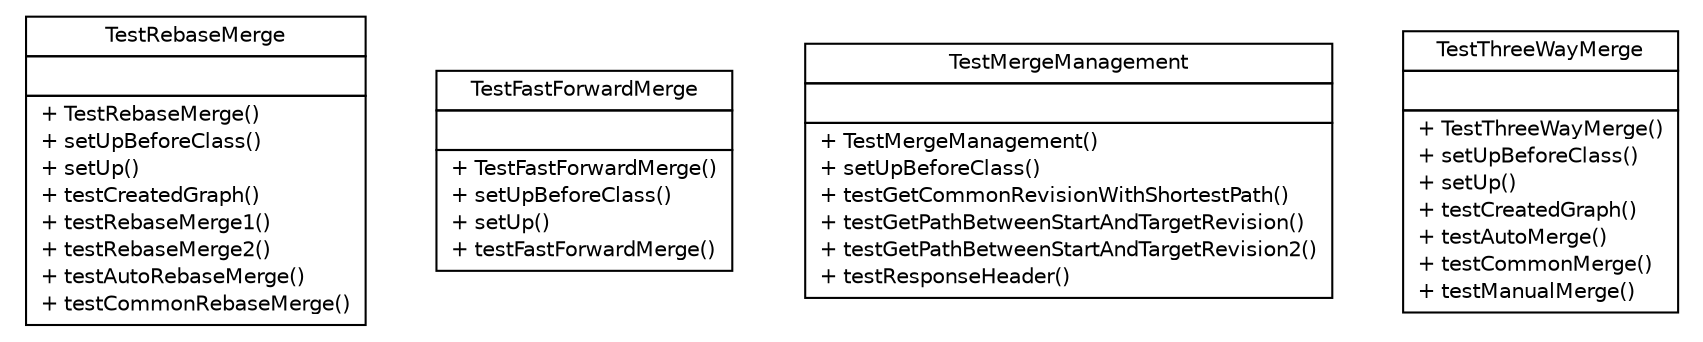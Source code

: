 #!/usr/local/bin/dot
#
# Class diagram 
# Generated by UMLGraph version R5_6-24-gf6e263 (http://www.umlgraph.org/)
#

digraph G {
	edge [fontname="Helvetica",fontsize=10,labelfontname="Helvetica",labelfontsize=10];
	node [fontname="Helvetica",fontsize=10,shape=plaintext];
	nodesep=0.25;
	ranksep=0.5;
	// de.tud.plt.r43ples.test.merge.TestRebaseMerge
	c41 [label=<<table title="de.tud.plt.r43ples.test.merge.TestRebaseMerge" border="0" cellborder="1" cellspacing="0" cellpadding="2" port="p" href="./TestRebaseMerge.html">
		<tr><td><table border="0" cellspacing="0" cellpadding="1">
<tr><td align="center" balign="center"> TestRebaseMerge </td></tr>
		</table></td></tr>
		<tr><td><table border="0" cellspacing="0" cellpadding="1">
<tr><td align="left" balign="left">  </td></tr>
		</table></td></tr>
		<tr><td><table border="0" cellspacing="0" cellpadding="1">
<tr><td align="left" balign="left"> + TestRebaseMerge() </td></tr>
<tr><td align="left" balign="left"> + setUpBeforeClass() </td></tr>
<tr><td align="left" balign="left"> + setUp() </td></tr>
<tr><td align="left" balign="left"> + testCreatedGraph() </td></tr>
<tr><td align="left" balign="left"> + testRebaseMerge1() </td></tr>
<tr><td align="left" balign="left"> + testRebaseMerge2() </td></tr>
<tr><td align="left" balign="left"> + testAutoRebaseMerge() </td></tr>
<tr><td align="left" balign="left"> + testCommonRebaseMerge() </td></tr>
		</table></td></tr>
		</table>>, URL="./TestRebaseMerge.html", fontname="Helvetica", fontcolor="black", fontsize=10.0];
	// de.tud.plt.r43ples.test.merge.TestFastForwardMerge
	c42 [label=<<table title="de.tud.plt.r43ples.test.merge.TestFastForwardMerge" border="0" cellborder="1" cellspacing="0" cellpadding="2" port="p" href="./TestFastForwardMerge.html">
		<tr><td><table border="0" cellspacing="0" cellpadding="1">
<tr><td align="center" balign="center"> TestFastForwardMerge </td></tr>
		</table></td></tr>
		<tr><td><table border="0" cellspacing="0" cellpadding="1">
<tr><td align="left" balign="left">  </td></tr>
		</table></td></tr>
		<tr><td><table border="0" cellspacing="0" cellpadding="1">
<tr><td align="left" balign="left"> + TestFastForwardMerge() </td></tr>
<tr><td align="left" balign="left"> + setUpBeforeClass() </td></tr>
<tr><td align="left" balign="left"> + setUp() </td></tr>
<tr><td align="left" balign="left"> + testFastForwardMerge() </td></tr>
		</table></td></tr>
		</table>>, URL="./TestFastForwardMerge.html", fontname="Helvetica", fontcolor="black", fontsize=10.0];
	// de.tud.plt.r43ples.test.merge.TestMergeManagement
	c43 [label=<<table title="de.tud.plt.r43ples.test.merge.TestMergeManagement" border="0" cellborder="1" cellspacing="0" cellpadding="2" port="p" href="./TestMergeManagement.html">
		<tr><td><table border="0" cellspacing="0" cellpadding="1">
<tr><td align="center" balign="center"> TestMergeManagement </td></tr>
		</table></td></tr>
		<tr><td><table border="0" cellspacing="0" cellpadding="1">
<tr><td align="left" balign="left">  </td></tr>
		</table></td></tr>
		<tr><td><table border="0" cellspacing="0" cellpadding="1">
<tr><td align="left" balign="left"> + TestMergeManagement() </td></tr>
<tr><td align="left" balign="left"> + setUpBeforeClass() </td></tr>
<tr><td align="left" balign="left"> + testGetCommonRevisionWithShortestPath() </td></tr>
<tr><td align="left" balign="left"> + testGetPathBetweenStartAndTargetRevision() </td></tr>
<tr><td align="left" balign="left"> + testGetPathBetweenStartAndTargetRevision2() </td></tr>
<tr><td align="left" balign="left"> + testResponseHeader() </td></tr>
		</table></td></tr>
		</table>>, URL="./TestMergeManagement.html", fontname="Helvetica", fontcolor="black", fontsize=10.0];
	// de.tud.plt.r43ples.test.merge.TestThreeWayMerge
	c44 [label=<<table title="de.tud.plt.r43ples.test.merge.TestThreeWayMerge" border="0" cellborder="1" cellspacing="0" cellpadding="2" port="p" href="./TestThreeWayMerge.html">
		<tr><td><table border="0" cellspacing="0" cellpadding="1">
<tr><td align="center" balign="center"> TestThreeWayMerge </td></tr>
		</table></td></tr>
		<tr><td><table border="0" cellspacing="0" cellpadding="1">
<tr><td align="left" balign="left">  </td></tr>
		</table></td></tr>
		<tr><td><table border="0" cellspacing="0" cellpadding="1">
<tr><td align="left" balign="left"> + TestThreeWayMerge() </td></tr>
<tr><td align="left" balign="left"> + setUpBeforeClass() </td></tr>
<tr><td align="left" balign="left"> + setUp() </td></tr>
<tr><td align="left" balign="left"> + testCreatedGraph() </td></tr>
<tr><td align="left" balign="left"> + testAutoMerge() </td></tr>
<tr><td align="left" balign="left"> + testCommonMerge() </td></tr>
<tr><td align="left" balign="left"> + testManualMerge() </td></tr>
		</table></td></tr>
		</table>>, URL="./TestThreeWayMerge.html", fontname="Helvetica", fontcolor="black", fontsize=10.0];
}


